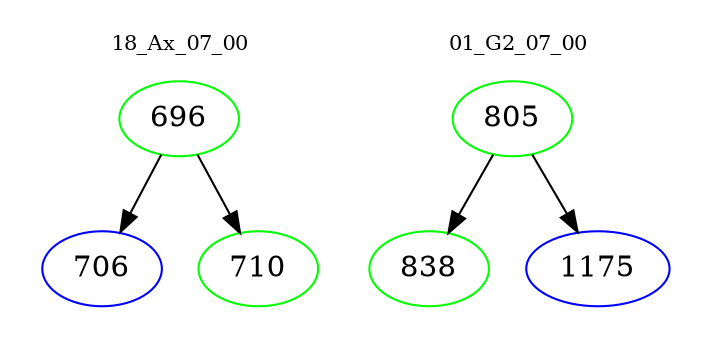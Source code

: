 digraph{
subgraph cluster_0 {
color = white
label = "18_Ax_07_00";
fontsize=10;
T0_696 [label="696", color="green"]
T0_696 -> T0_706 [color="black"]
T0_706 [label="706", color="blue"]
T0_696 -> T0_710 [color="black"]
T0_710 [label="710", color="green"]
}
subgraph cluster_1 {
color = white
label = "01_G2_07_00";
fontsize=10;
T1_805 [label="805", color="green"]
T1_805 -> T1_838 [color="black"]
T1_838 [label="838", color="green"]
T1_805 -> T1_1175 [color="black"]
T1_1175 [label="1175", color="blue"]
}
}
